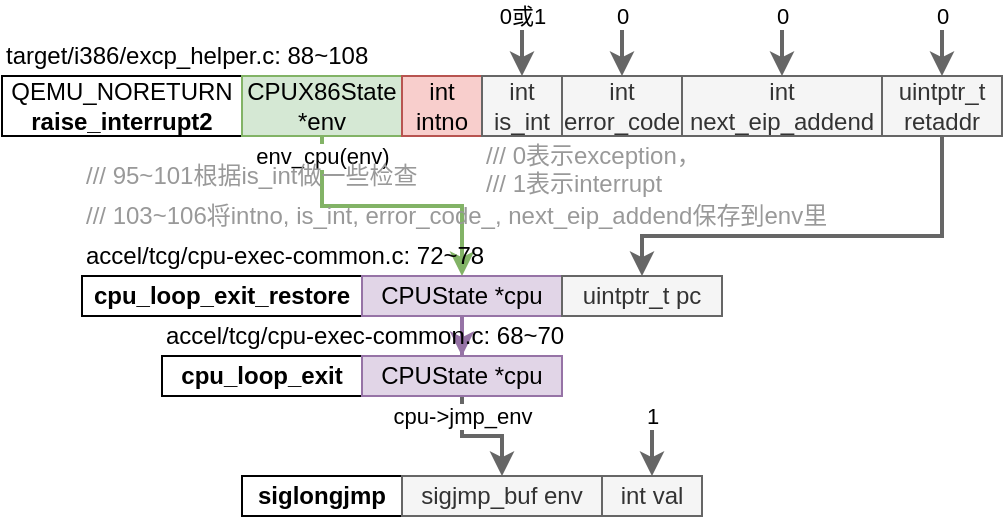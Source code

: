 <mxfile version="11.3.0" type="device" pages="1"><diagram id="BwkeEKb1XFhPegpP47PH" name="Page-1"><mxGraphModel dx="377" dy="232" grid="1" gridSize="10" guides="1" tooltips="1" connect="1" arrows="1" fold="1" page="1" pageScale="1" pageWidth="827" pageHeight="1169" math="0" shadow="0"><root><mxCell id="0"/><mxCell id="1" parent="0"/><mxCell id="2S44-uUvy7aZ9xBB9Y05-1" value="QEMU_NORETURN &lt;b&gt;raise_interrupt2&lt;/b&gt;" style="rounded=0;whiteSpace=wrap;html=1;" vertex="1" parent="1"><mxGeometry x="80" y="80" width="120" height="30" as="geometry"/></mxCell><mxCell id="2S44-uUvy7aZ9xBB9Y05-20" value="env_cpu(env)" style="edgeStyle=orthogonalEdgeStyle;rounded=0;orthogonalLoop=1;jettySize=auto;html=1;strokeWidth=2;fillColor=#d5e8d4;strokeColor=#82b366;" edge="1" parent="1" source="2S44-uUvy7aZ9xBB9Y05-2" target="2S44-uUvy7aZ9xBB9Y05-17"><mxGeometry x="-0.857" relative="1" as="geometry"><mxPoint as="offset"/></mxGeometry></mxCell><mxCell id="2S44-uUvy7aZ9xBB9Y05-2" value="CPUX86State *env" style="rounded=0;whiteSpace=wrap;html=1;fillColor=#d5e8d4;strokeColor=#82b366;" vertex="1" parent="1"><mxGeometry x="200" y="80" width="80" height="30" as="geometry"/></mxCell><mxCell id="2S44-uUvy7aZ9xBB9Y05-3" value="int intno" style="rounded=0;whiteSpace=wrap;html=1;fillColor=#f8cecc;strokeColor=#b85450;" vertex="1" parent="1"><mxGeometry x="280" y="80" width="40" height="30" as="geometry"/></mxCell><mxCell id="2S44-uUvy7aZ9xBB9Y05-4" value="int is_int" style="rounded=0;whiteSpace=wrap;html=1;fillColor=#f5f5f5;strokeColor=#666666;fontColor=#333333;" vertex="1" parent="1"><mxGeometry x="320" y="80" width="40" height="30" as="geometry"/></mxCell><mxCell id="2S44-uUvy7aZ9xBB9Y05-5" value="int error_code" style="rounded=0;whiteSpace=wrap;html=1;fillColor=#f5f5f5;strokeColor=#666666;fontColor=#333333;" vertex="1" parent="1"><mxGeometry x="360" y="80" width="60" height="30" as="geometry"/></mxCell><mxCell id="2S44-uUvy7aZ9xBB9Y05-6" value="int next_eip_addend" style="rounded=0;whiteSpace=wrap;html=1;fillColor=#f5f5f5;strokeColor=#666666;fontColor=#333333;" vertex="1" parent="1"><mxGeometry x="420" y="80" width="100" height="30" as="geometry"/></mxCell><mxCell id="2S44-uUvy7aZ9xBB9Y05-21" style="edgeStyle=orthogonalEdgeStyle;rounded=0;orthogonalLoop=1;jettySize=auto;html=1;strokeWidth=2;fillColor=#f5f5f5;strokeColor=#666666;" edge="1" parent="1" source="2S44-uUvy7aZ9xBB9Y05-7" target="2S44-uUvy7aZ9xBB9Y05-18"><mxGeometry relative="1" as="geometry"><Array as="points"><mxPoint x="550" y="160"/><mxPoint x="400" y="160"/></Array></mxGeometry></mxCell><mxCell id="2S44-uUvy7aZ9xBB9Y05-7" value="uintptr_t retaddr" style="rounded=0;whiteSpace=wrap;html=1;fillColor=#f5f5f5;strokeColor=#666666;fontColor=#333333;" vertex="1" parent="1"><mxGeometry x="520" y="80" width="60" height="30" as="geometry"/></mxCell><mxCell id="2S44-uUvy7aZ9xBB9Y05-8" value="0或1" style="endArrow=classic;html=1;strokeWidth=2;fillColor=#f5f5f5;strokeColor=#666666;" edge="1" parent="1" target="2S44-uUvy7aZ9xBB9Y05-4"><mxGeometry x="-1" width="50" height="50" relative="1" as="geometry"><mxPoint x="340" y="50" as="sourcePoint"/><mxPoint x="230" y="30" as="targetPoint"/><mxPoint as="offset"/></mxGeometry></mxCell><mxCell id="2S44-uUvy7aZ9xBB9Y05-9" value="&lt;font color=&quot;#999999&quot;&gt;/// 0表示exception，&lt;br&gt;/// 1表示interrupt&lt;/font&gt;" style="text;html=1;resizable=0;points=[];autosize=1;align=left;verticalAlign=top;spacingTop=-4;" vertex="1" parent="1"><mxGeometry x="320" y="110" width="120" height="30" as="geometry"/></mxCell><mxCell id="2S44-uUvy7aZ9xBB9Y05-10" value="0" style="endArrow=classic;html=1;strokeWidth=2;fillColor=#f5f5f5;strokeColor=#666666;" edge="1" parent="1" target="2S44-uUvy7aZ9xBB9Y05-5"><mxGeometry x="-1" width="50" height="50" relative="1" as="geometry"><mxPoint x="390" y="50" as="sourcePoint"/><mxPoint x="430" y="20" as="targetPoint"/><mxPoint as="offset"/></mxGeometry></mxCell><mxCell id="2S44-uUvy7aZ9xBB9Y05-11" value="0" style="endArrow=classic;html=1;strokeWidth=2;fillColor=#f5f5f5;strokeColor=#666666;" edge="1" parent="1" target="2S44-uUvy7aZ9xBB9Y05-6"><mxGeometry x="-1" width="50" height="50" relative="1" as="geometry"><mxPoint x="470" y="50" as="sourcePoint"/><mxPoint x="480" y="70" as="targetPoint"/><mxPoint as="offset"/></mxGeometry></mxCell><mxCell id="2S44-uUvy7aZ9xBB9Y05-12" value="0" style="endArrow=classic;html=1;strokeWidth=2;fillColor=#f5f5f5;strokeColor=#666666;" edge="1" parent="1" target="2S44-uUvy7aZ9xBB9Y05-7"><mxGeometry x="-1" width="50" height="50" relative="1" as="geometry"><mxPoint x="550" y="50" as="sourcePoint"/><mxPoint x="510" y="20" as="targetPoint"/><mxPoint as="offset"/></mxGeometry></mxCell><mxCell id="2S44-uUvy7aZ9xBB9Y05-13" value="&lt;font color=&quot;#999999&quot;&gt;/// 95~101根据is_int做一些检查&lt;/font&gt;" style="text;html=1;resizable=0;points=[];autosize=1;align=left;verticalAlign=top;spacingTop=-4;" vertex="1" parent="1"><mxGeometry x="120" y="120" width="180" height="20" as="geometry"/></mxCell><mxCell id="2S44-uUvy7aZ9xBB9Y05-14" value="target/i386/excp_helper.c: 88~108" style="text;html=1;resizable=0;points=[];autosize=1;align=left;verticalAlign=top;spacingTop=-4;" vertex="1" parent="1"><mxGeometry x="80" y="60" width="200" height="20" as="geometry"/></mxCell><mxCell id="2S44-uUvy7aZ9xBB9Y05-15" value="&lt;b&gt;cpu_loop_exit_restore&lt;/b&gt;" style="rounded=0;whiteSpace=wrap;html=1;" vertex="1" parent="1"><mxGeometry x="120" y="180" width="140" height="20" as="geometry"/></mxCell><mxCell id="2S44-uUvy7aZ9xBB9Y05-16" value="&lt;font color=&quot;#999999&quot;&gt;/// 103~106将intno, is_int, error_code_, next_eip_addend保存到env里&lt;/font&gt;" style="text;html=1;resizable=0;points=[];autosize=1;align=left;verticalAlign=top;spacingTop=-4;" vertex="1" parent="1"><mxGeometry x="120" y="140" width="390" height="20" as="geometry"/></mxCell><mxCell id="2S44-uUvy7aZ9xBB9Y05-26" style="edgeStyle=orthogonalEdgeStyle;rounded=0;orthogonalLoop=1;jettySize=auto;html=1;strokeWidth=2;fillColor=#e1d5e7;strokeColor=#9673a6;" edge="1" parent="1" source="2S44-uUvy7aZ9xBB9Y05-17" target="2S44-uUvy7aZ9xBB9Y05-25"><mxGeometry relative="1" as="geometry"/></mxCell><mxCell id="2S44-uUvy7aZ9xBB9Y05-17" value="CPUState *cpu" style="rounded=0;whiteSpace=wrap;html=1;fillColor=#e1d5e7;strokeColor=#9673a6;" vertex="1" parent="1"><mxGeometry x="260" y="180" width="100" height="20" as="geometry"/></mxCell><mxCell id="2S44-uUvy7aZ9xBB9Y05-18" value="uintptr_t pc" style="rounded=0;whiteSpace=wrap;html=1;fillColor=#f5f5f5;strokeColor=#666666;fontColor=#333333;" vertex="1" parent="1"><mxGeometry x="360" y="180" width="80" height="20" as="geometry"/></mxCell><mxCell id="2S44-uUvy7aZ9xBB9Y05-19" value="accel/tcg/cpu-exec-common.c: 72~78" style="text;html=1;resizable=0;points=[];autosize=1;align=left;verticalAlign=top;spacingTop=-4;" vertex="1" parent="1"><mxGeometry x="120" y="160" width="210" height="20" as="geometry"/></mxCell><mxCell id="2S44-uUvy7aZ9xBB9Y05-23" value="&lt;b&gt;cpu_loop_exit&lt;/b&gt;" style="rounded=0;whiteSpace=wrap;html=1;" vertex="1" parent="1"><mxGeometry x="160" y="220" width="100" height="20" as="geometry"/></mxCell><mxCell id="2S44-uUvy7aZ9xBB9Y05-24" value="accel/tcg/cpu-exec-common.c: 68~70" style="text;html=1;resizable=0;points=[];autosize=1;align=left;verticalAlign=top;spacingTop=-4;" vertex="1" parent="1"><mxGeometry x="160" y="200" width="210" height="20" as="geometry"/></mxCell><mxCell id="2S44-uUvy7aZ9xBB9Y05-29" value="cpu-&amp;gt;jmp_env" style="edgeStyle=orthogonalEdgeStyle;rounded=0;orthogonalLoop=1;jettySize=auto;html=1;strokeWidth=2;fillColor=#f5f5f5;strokeColor=#666666;" edge="1" parent="1" source="2S44-uUvy7aZ9xBB9Y05-25" target="2S44-uUvy7aZ9xBB9Y05-28"><mxGeometry x="-0.667" relative="1" as="geometry"><mxPoint as="offset"/></mxGeometry></mxCell><mxCell id="2S44-uUvy7aZ9xBB9Y05-25" value="CPUState *cpu" style="rounded=0;whiteSpace=wrap;html=1;fillColor=#e1d5e7;strokeColor=#9673a6;" vertex="1" parent="1"><mxGeometry x="260" y="220" width="100" height="20" as="geometry"/></mxCell><mxCell id="2S44-uUvy7aZ9xBB9Y05-27" value="&lt;b&gt;siglongjmp&lt;/b&gt;" style="rounded=0;whiteSpace=wrap;html=1;" vertex="1" parent="1"><mxGeometry x="200" y="280" width="80" height="20" as="geometry"/></mxCell><mxCell id="2S44-uUvy7aZ9xBB9Y05-28" value="sigjmp_buf env" style="rounded=0;whiteSpace=wrap;html=1;fillColor=#f5f5f5;strokeColor=#666666;fontColor=#333333;" vertex="1" parent="1"><mxGeometry x="280" y="280" width="100" height="20" as="geometry"/></mxCell><mxCell id="2S44-uUvy7aZ9xBB9Y05-30" value="int val" style="rounded=0;whiteSpace=wrap;html=1;fillColor=#f5f5f5;strokeColor=#666666;fontColor=#333333;" vertex="1" parent="1"><mxGeometry x="380" y="280" width="50" height="20" as="geometry"/></mxCell><mxCell id="2S44-uUvy7aZ9xBB9Y05-31" value="1" style="endArrow=classic;html=1;strokeWidth=2;fillColor=#f5f5f5;strokeColor=#666666;" edge="1" parent="1" target="2S44-uUvy7aZ9xBB9Y05-30"><mxGeometry x="-1" width="50" height="50" relative="1" as="geometry"><mxPoint x="405" y="250" as="sourcePoint"/><mxPoint x="450" y="220" as="targetPoint"/><mxPoint as="offset"/></mxGeometry></mxCell></root></mxGraphModel></diagram></mxfile>